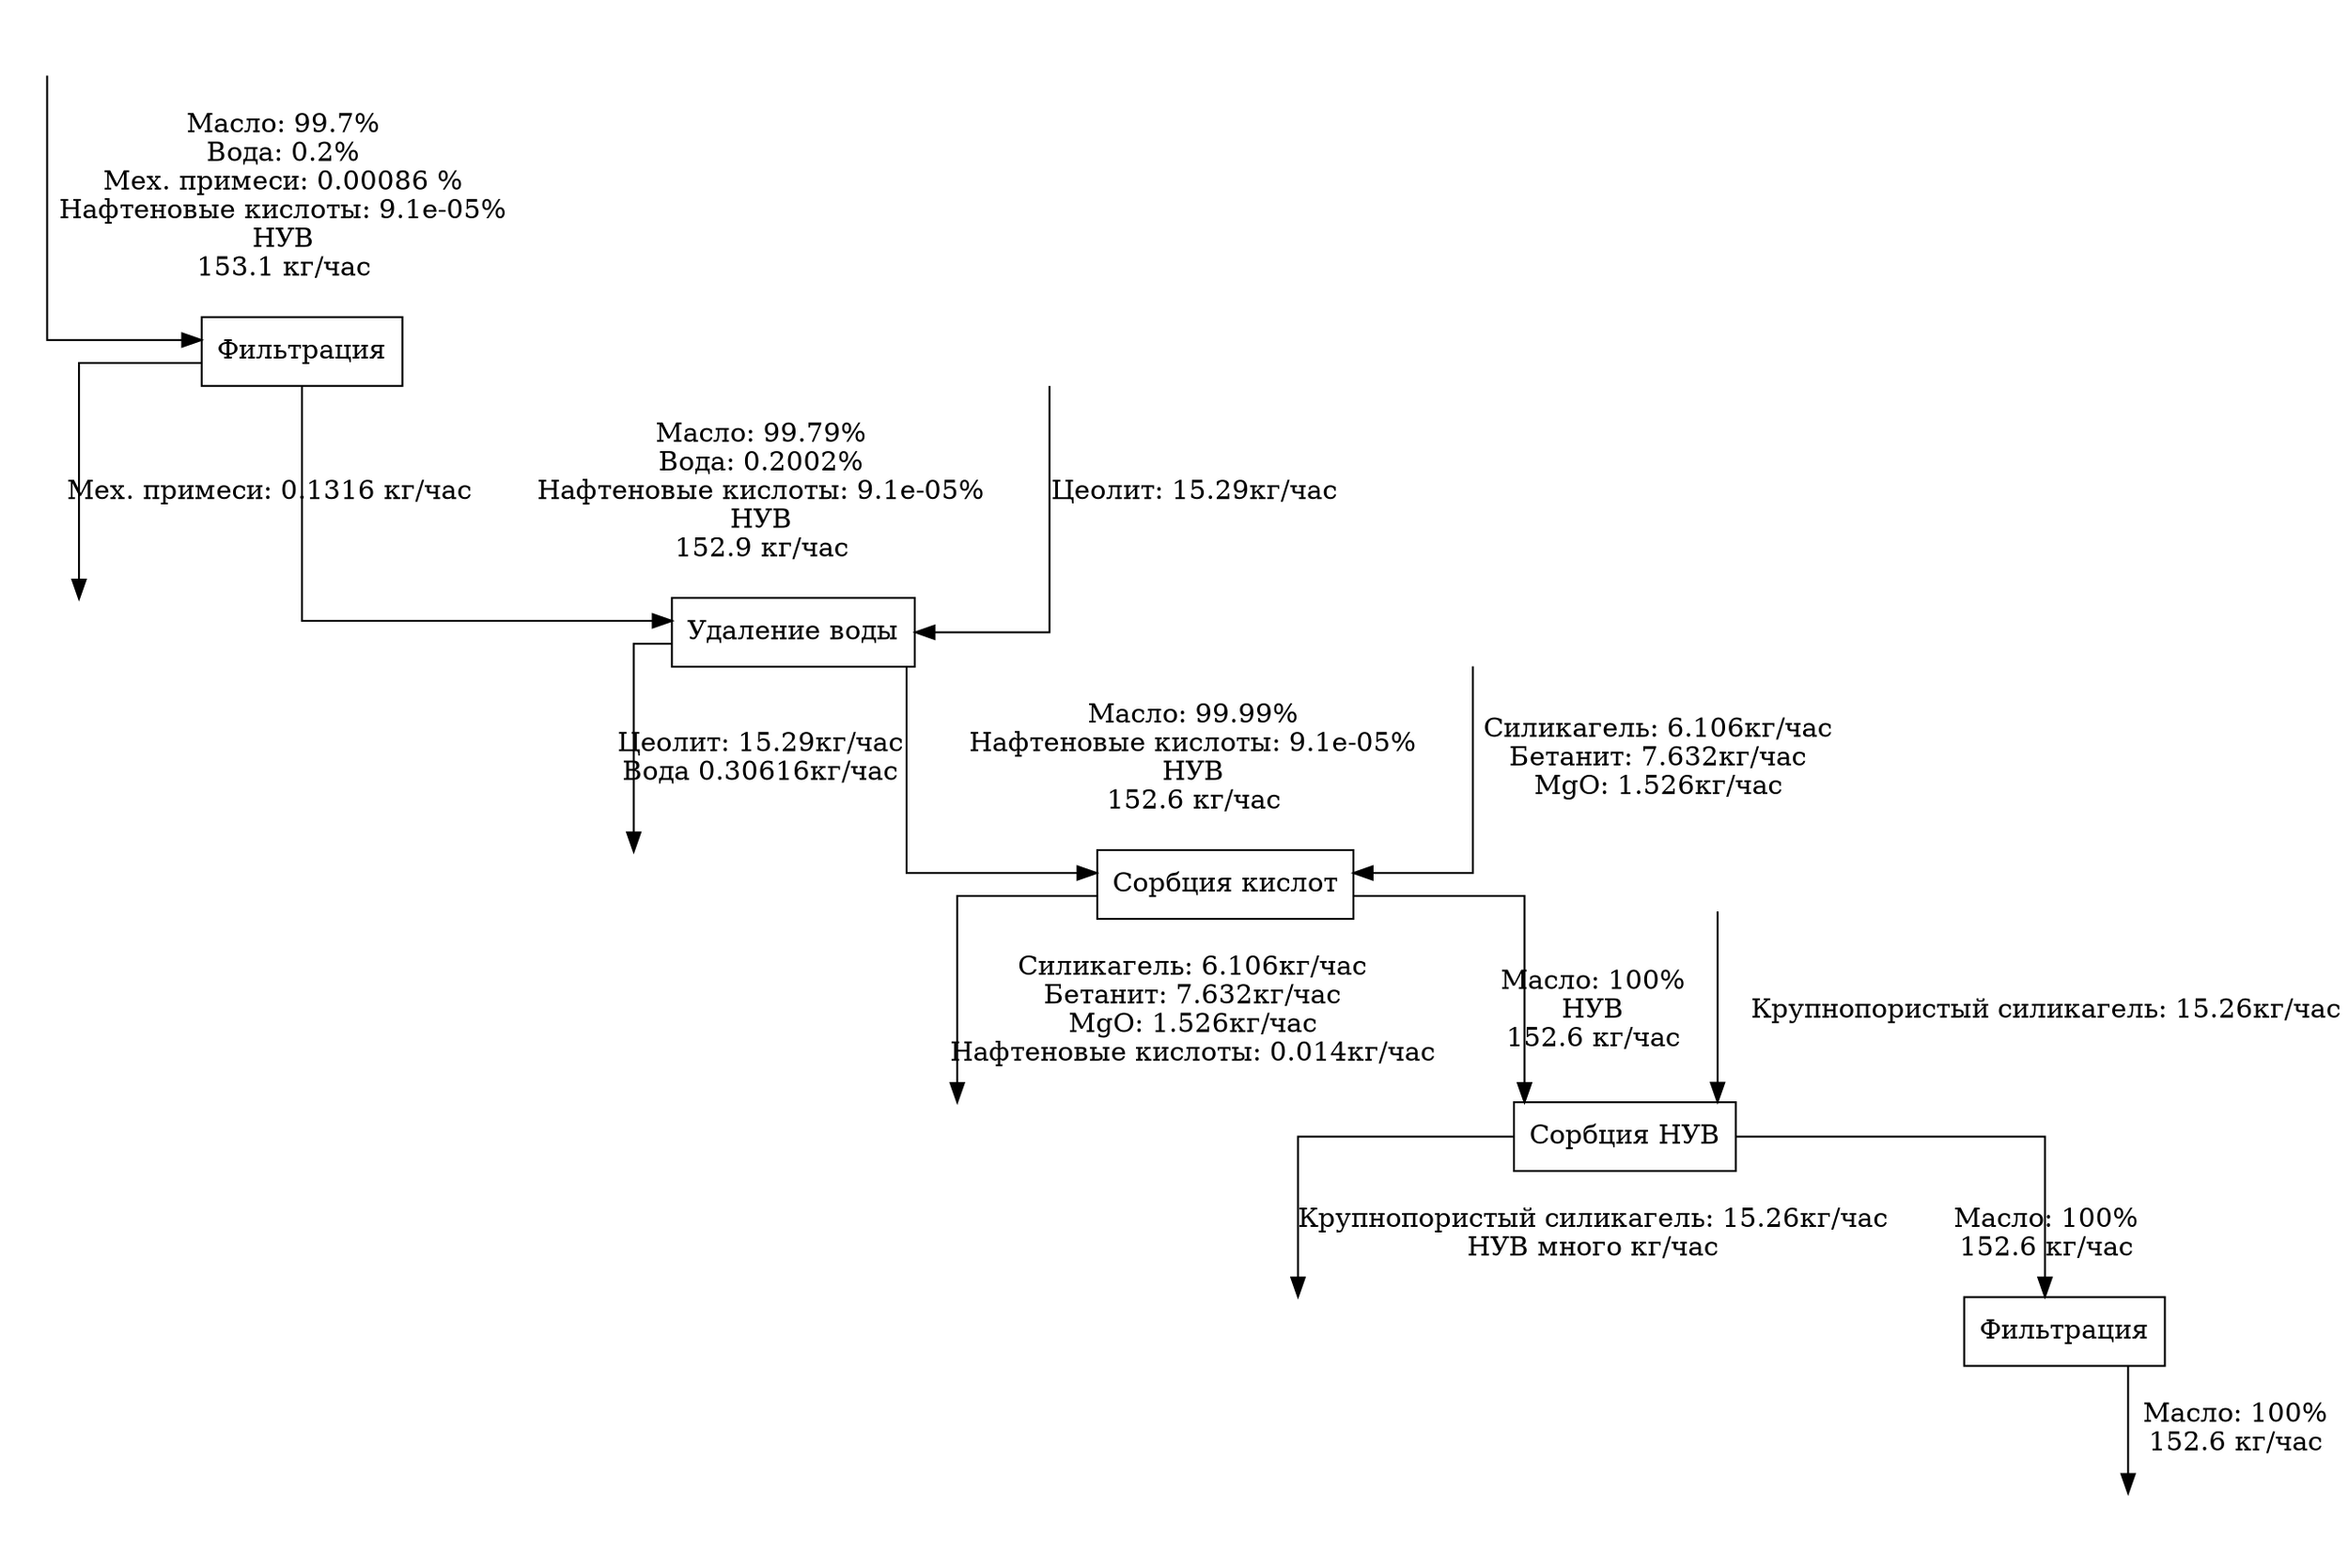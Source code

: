 digraph {
	nodesep=0.4 splines=ortho
	0 [style=invis]
	1 [label="Фильтрация" shape=box]
	"1u" [style=invis]
	"1d" [style=invis]
	0 -> 1 [label="Масло: 99.7%
Вода: 0.2%
Мех. примеси: 0.00086 %
Нафтеновые кислоты: 9.1e-05%
НУВ
153.1 кг/час"]
	"1d" -> 1 [label="" style=invis]
	1 -> "1u" [label="Мех. примеси: 0.1316 кг/час"]
	2 [label="Удаление воды" shape=box]
	"2u" [style=invis]
	"2d" [style=invis]
	1 -> 2 [label="Масло: 99.79%
Вода: 0.2002%
Нафтеновые кислоты: 9.1e-05%
НУВ
152.9 кг/час"]
	"2d" -> 2 [label="Цеолит: 15.29кг/час"]
	2 -> "2u" [label="Цеолит: 15.29кг/час
Вода 0.30616кг/час"]
	3 [label="Сорбция кислот" shape=box]
	"3u" [style=invis]
	"3d" [style=invis]
	2 -> 3 [label="Масло: 99.99%
Нафтеновые кислоты: 9.1e-05%
НУВ
152.6 кг/час"]
	"3d" -> 3 [label="Силикагель: 6.106кг/час
Бетанит: 7.632кг/час
MgO: 1.526кг/час"]
	3 -> "3u" [label="Силикагель: 6.106кг/час
Бетанит: 7.632кг/час
MgO: 1.526кг/час
Нафтеновые кислоты: 0.014кг/час"]
	4 [label="Сорбция НУВ" shape=box]
	"4u" [style=invis]
	"4d" [style=invis]
	3 -> 4 [label="Масло: 100%
НУВ
152.6 кг/час"]
	"4d" -> 4 [label="Крупнопористый силикагель: 15.26кг/час"]
	4 -> "4u" [label="Крупнопористый силикагель: 15.26кг/час
НУВ много кг/час"]
	5 [label="Фильтрация" shape=box]
	"5u" [style=invis]
	"5d" [style=invis]
	4 -> 5 [label="Масло: 100%
152.6 кг/час"]
	"5d" -> 5 [label="" style=invis]
	5 -> "5u" [label="" style=invis]
	6 [style=invis]
	5 -> 6 [label="Масло: 100%
152.6 кг/час"]
}
